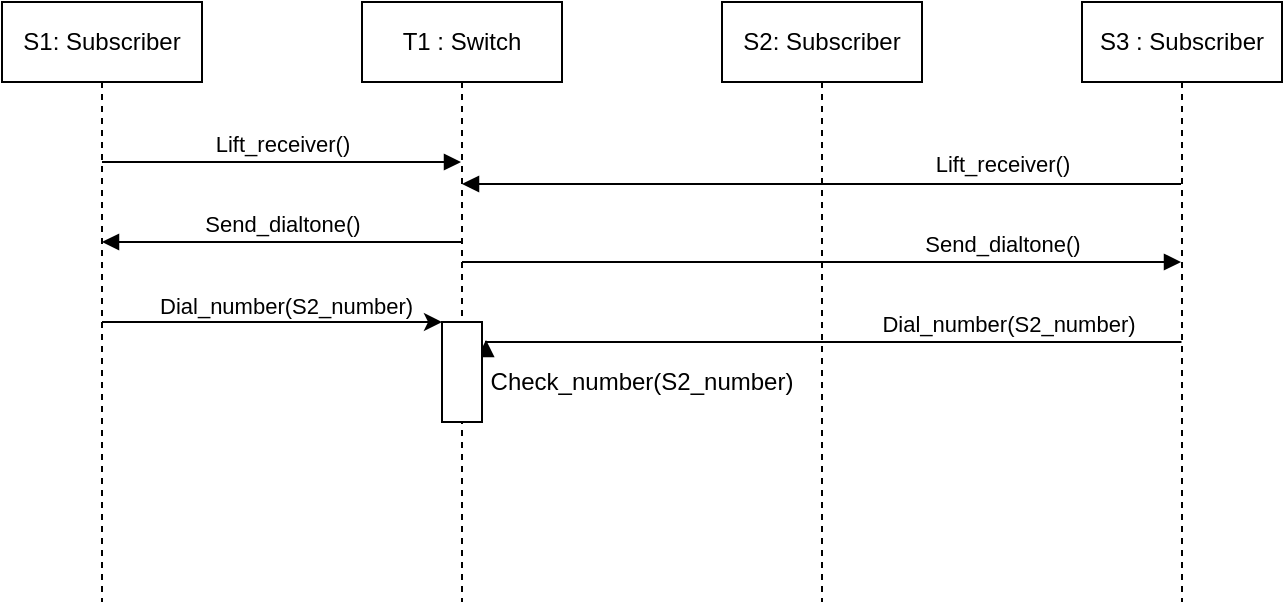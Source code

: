 <mxfile version="21.2.1" type="github">
  <diagram name="Page-1" id="2YBvvXClWsGukQMizWep">
    <mxGraphModel dx="820" dy="558" grid="1" gridSize="10" guides="1" tooltips="1" connect="1" arrows="1" fold="1" page="1" pageScale="1" pageWidth="850" pageHeight="1100" math="0" shadow="0">
      <root>
        <mxCell id="0" />
        <mxCell id="1" parent="0" />
        <mxCell id="aM9ryv3xv72pqoxQDRHE-1" value="S1: Subscriber" style="shape=umlLifeline;perimeter=lifelinePerimeter;whiteSpace=wrap;html=1;container=0;dropTarget=0;collapsible=0;recursiveResize=0;outlineConnect=0;portConstraint=eastwest;newEdgeStyle={&quot;edgeStyle&quot;:&quot;elbowEdgeStyle&quot;,&quot;elbow&quot;:&quot;vertical&quot;,&quot;curved&quot;:0,&quot;rounded&quot;:0};" parent="1" vertex="1">
          <mxGeometry x="40" y="40" width="100" height="300" as="geometry" />
        </mxCell>
        <mxCell id="aM9ryv3xv72pqoxQDRHE-5" value="T1 : Switch" style="shape=umlLifeline;perimeter=lifelinePerimeter;whiteSpace=wrap;html=1;container=0;dropTarget=0;collapsible=0;recursiveResize=0;outlineConnect=0;portConstraint=eastwest;newEdgeStyle={&quot;edgeStyle&quot;:&quot;elbowEdgeStyle&quot;,&quot;elbow&quot;:&quot;vertical&quot;,&quot;curved&quot;:0,&quot;rounded&quot;:0};" parent="1" vertex="1">
          <mxGeometry x="220" y="40" width="100" height="300" as="geometry" />
        </mxCell>
        <mxCell id="aM9ryv3xv72pqoxQDRHE-7" value="Lift_receiver()" style="html=1;verticalAlign=bottom;endArrow=block;edgeStyle=elbowEdgeStyle;elbow=vertical;curved=0;rounded=0;" parent="1" source="aM9ryv3xv72pqoxQDRHE-1" target="aM9ryv3xv72pqoxQDRHE-5" edge="1">
          <mxGeometry relative="1" as="geometry">
            <mxPoint x="95" y="120" as="sourcePoint" />
            <Array as="points">
              <mxPoint x="180" y="120" />
            </Array>
            <mxPoint x="265" y="120" as="targetPoint" />
          </mxGeometry>
        </mxCell>
        <mxCell id="aM9ryv3xv72pqoxQDRHE-9" value="Send_dialtone()" style="html=1;verticalAlign=bottom;endArrow=block;edgeStyle=elbowEdgeStyle;elbow=vertical;curved=0;rounded=0;" parent="1" source="aM9ryv3xv72pqoxQDRHE-5" target="aM9ryv3xv72pqoxQDRHE-1" edge="1">
          <mxGeometry relative="1" as="geometry">
            <mxPoint x="265" y="160" as="sourcePoint" />
            <Array as="points">
              <mxPoint x="190" y="160" />
            </Array>
            <mxPoint x="100" y="160" as="targetPoint" />
            <mxPoint as="offset" />
          </mxGeometry>
        </mxCell>
        <mxCell id="EqJZIkMwqrJyzHFm_u4r-1" value="S2: Subscriber" style="shape=umlLifeline;perimeter=lifelinePerimeter;whiteSpace=wrap;html=1;container=0;dropTarget=0;collapsible=0;recursiveResize=0;outlineConnect=0;portConstraint=eastwest;newEdgeStyle={&quot;edgeStyle&quot;:&quot;elbowEdgeStyle&quot;,&quot;elbow&quot;:&quot;vertical&quot;,&quot;curved&quot;:0,&quot;rounded&quot;:0};" vertex="1" parent="1">
          <mxGeometry x="400" y="40" width="100" height="300" as="geometry" />
        </mxCell>
        <mxCell id="EqJZIkMwqrJyzHFm_u4r-4" value="S3 : Subscriber" style="shape=umlLifeline;perimeter=lifelinePerimeter;whiteSpace=wrap;html=1;container=0;dropTarget=0;collapsible=0;recursiveResize=0;outlineConnect=0;portConstraint=eastwest;newEdgeStyle={&quot;edgeStyle&quot;:&quot;elbowEdgeStyle&quot;,&quot;elbow&quot;:&quot;vertical&quot;,&quot;curved&quot;:0,&quot;rounded&quot;:0};" vertex="1" parent="1">
          <mxGeometry x="580" y="40" width="100" height="300" as="geometry" />
        </mxCell>
        <mxCell id="EqJZIkMwqrJyzHFm_u4r-8" value="Lift_receiver()" style="html=1;verticalAlign=bottom;endArrow=block;edgeStyle=elbowEdgeStyle;elbow=vertical;curved=0;rounded=0;" edge="1" parent="1">
          <mxGeometry x="-0.502" y="-1" relative="1" as="geometry">
            <mxPoint x="629.5" y="131" as="sourcePoint" />
            <Array as="points">
              <mxPoint x="550" y="131" />
            </Array>
            <mxPoint x="270.012" y="131" as="targetPoint" />
            <mxPoint as="offset" />
          </mxGeometry>
        </mxCell>
        <mxCell id="EqJZIkMwqrJyzHFm_u4r-10" value="" style="endArrow=classic;html=1;rounded=0;" edge="1" parent="1">
          <mxGeometry width="50" height="50" relative="1" as="geometry">
            <mxPoint x="90" y="200" as="sourcePoint" />
            <mxPoint x="260" y="200" as="targetPoint" />
          </mxGeometry>
        </mxCell>
        <mxCell id="EqJZIkMwqrJyzHFm_u4r-11" value="&lt;div style=&quot;text-align: center;&quot;&gt;&lt;span style=&quot;font-size: 11px; background-color: rgb(255, 255, 255);&quot;&gt;Dial_number(S2_number)&lt;/span&gt;&lt;/div&gt;" style="text;whiteSpace=wrap;html=1;" vertex="1" parent="1">
          <mxGeometry x="117" y="178" width="110" height="40" as="geometry" />
        </mxCell>
        <mxCell id="EqJZIkMwqrJyzHFm_u4r-13" value="Dial_number(S2_number)" style="html=1;verticalAlign=bottom;endArrow=block;edgeStyle=elbowEdgeStyle;elbow=vertical;curved=0;rounded=0;" edge="1" parent="1">
          <mxGeometry x="-0.501" relative="1" as="geometry">
            <mxPoint x="629.74" y="210" as="sourcePoint" />
            <Array as="points">
              <mxPoint x="550.24" y="210" />
            </Array>
            <mxPoint x="282" y="209" as="targetPoint" />
            <mxPoint as="offset" />
          </mxGeometry>
        </mxCell>
        <mxCell id="EqJZIkMwqrJyzHFm_u4r-14" value="Send_dialtone()" style="html=1;verticalAlign=bottom;endArrow=block;edgeStyle=elbowEdgeStyle;elbow=vertical;curved=0;rounded=0;" edge="1" parent="1" target="EqJZIkMwqrJyzHFm_u4r-4">
          <mxGeometry x="0.502" relative="1" as="geometry">
            <mxPoint x="270" y="170" as="sourcePoint" />
            <Array as="points">
              <mxPoint x="360" y="170" />
            </Array>
            <mxPoint x="449" y="170" as="targetPoint" />
            <mxPoint as="offset" />
          </mxGeometry>
        </mxCell>
        <mxCell id="EqJZIkMwqrJyzHFm_u4r-15" value="" style="rounded=0;whiteSpace=wrap;html=1;fillColor=default;" vertex="1" parent="1">
          <mxGeometry x="260" y="200" width="20" height="50" as="geometry" />
        </mxCell>
        <mxCell id="EqJZIkMwqrJyzHFm_u4r-16" value="Check_number(S2_number)" style="text;html=1;strokeColor=none;fillColor=none;align=center;verticalAlign=middle;whiteSpace=wrap;rounded=0;" vertex="1" parent="1">
          <mxGeometry x="330" y="220" width="60" height="20" as="geometry" />
        </mxCell>
      </root>
    </mxGraphModel>
  </diagram>
</mxfile>
